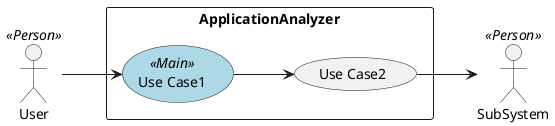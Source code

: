 @startuml

left to right direction

skinparam usecase {
  BackgroudnColor #lightgreen
  BackgroundColor<<Main>> #lightblue
}
actor :User: <<Person>>
actor :SubSystem: <<Person>>


rectangle "ApplicationAnalyzer" {
UseCase UC1 <<Main>> as "Use Case1"
UseCase UC2  as "Use Case2"


User --> UC1
UC1 --> UC2
UC2 --> SubSystem
}

@enduml
